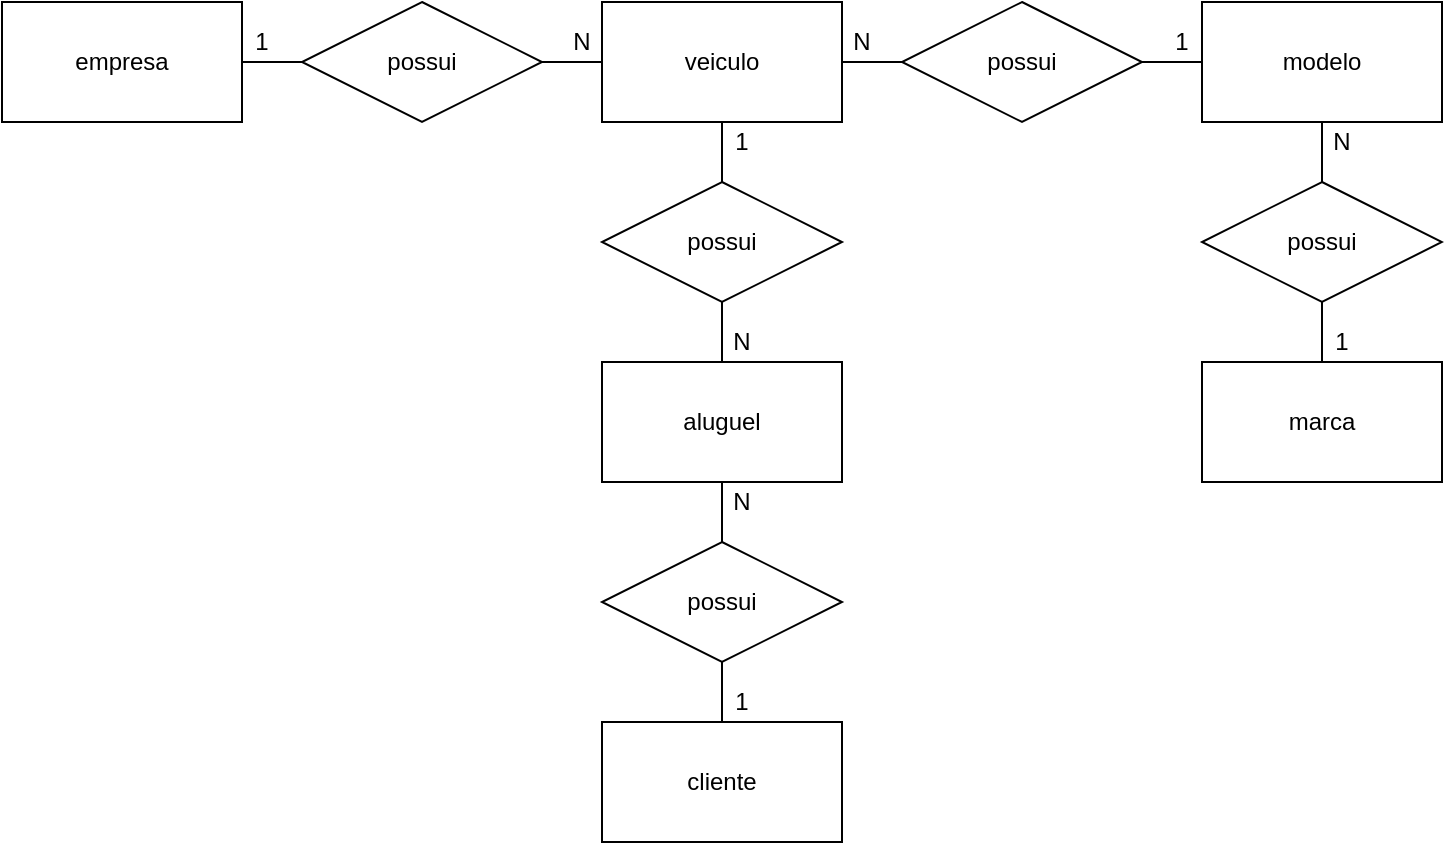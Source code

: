 <mxfile version="14.9.4" type="device" pages="2"><diagram id="XIr-AjCnXM_g9QEwTMUU" name="Conceitual"><mxGraphModel dx="782" dy="706" grid="1" gridSize="10" guides="1" tooltips="1" connect="1" arrows="1" fold="1" page="1" pageScale="1" pageWidth="827" pageHeight="1169" math="0" shadow="0"><root><mxCell id="0"/><mxCell id="1" parent="0"/><mxCell id="u5bcOy-cWbcS_auX2Cl8-13" style="edgeStyle=orthogonalEdgeStyle;rounded=0;orthogonalLoop=1;jettySize=auto;html=1;exitX=1;exitY=0.5;exitDx=0;exitDy=0;entryX=0;entryY=0.5;entryDx=0;entryDy=0;endArrow=none;endFill=0;" parent="1" source="u5bcOy-cWbcS_auX2Cl8-1" target="u5bcOy-cWbcS_auX2Cl8-2" edge="1"><mxGeometry relative="1" as="geometry"/></mxCell><mxCell id="u5bcOy-cWbcS_auX2Cl8-1" value="empresa" style="rounded=0;whiteSpace=wrap;html=1;" parent="1" vertex="1"><mxGeometry width="120" height="60" as="geometry"/></mxCell><mxCell id="u5bcOy-cWbcS_auX2Cl8-14" style="edgeStyle=orthogonalEdgeStyle;rounded=0;orthogonalLoop=1;jettySize=auto;html=1;exitX=1;exitY=0.5;exitDx=0;exitDy=0;entryX=0;entryY=0.5;entryDx=0;entryDy=0;endArrow=none;endFill=0;" parent="1" source="u5bcOy-cWbcS_auX2Cl8-2" target="u5bcOy-cWbcS_auX2Cl8-3" edge="1"><mxGeometry relative="1" as="geometry"/></mxCell><mxCell id="u5bcOy-cWbcS_auX2Cl8-2" value="possui" style="shape=rhombus;perimeter=rhombusPerimeter;whiteSpace=wrap;html=1;align=center;" parent="1" vertex="1"><mxGeometry x="150" width="120" height="60" as="geometry"/></mxCell><mxCell id="u5bcOy-cWbcS_auX2Cl8-15" style="edgeStyle=orthogonalEdgeStyle;rounded=0;orthogonalLoop=1;jettySize=auto;html=1;exitX=1;exitY=0.5;exitDx=0;exitDy=0;entryX=0;entryY=0.5;entryDx=0;entryDy=0;endArrow=none;endFill=0;" parent="1" source="u5bcOy-cWbcS_auX2Cl8-3" target="u5bcOy-cWbcS_auX2Cl8-4" edge="1"><mxGeometry relative="1" as="geometry"/></mxCell><mxCell id="u5bcOy-cWbcS_auX2Cl8-16" style="edgeStyle=orthogonalEdgeStyle;rounded=0;orthogonalLoop=1;jettySize=auto;html=1;exitX=0.5;exitY=1;exitDx=0;exitDy=0;entryX=0.5;entryY=0;entryDx=0;entryDy=0;endArrow=none;endFill=0;" parent="1" source="u5bcOy-cWbcS_auX2Cl8-3" target="u5bcOy-cWbcS_auX2Cl8-8" edge="1"><mxGeometry relative="1" as="geometry"/></mxCell><mxCell id="u5bcOy-cWbcS_auX2Cl8-3" value="veiculo" style="rounded=0;whiteSpace=wrap;html=1;" parent="1" vertex="1"><mxGeometry x="300" width="120" height="60" as="geometry"/></mxCell><mxCell id="u5bcOy-cWbcS_auX2Cl8-20" style="edgeStyle=orthogonalEdgeStyle;rounded=0;orthogonalLoop=1;jettySize=auto;html=1;exitX=1;exitY=0.5;exitDx=0;exitDy=0;entryX=0;entryY=0.5;entryDx=0;entryDy=0;endArrow=none;endFill=0;" parent="1" source="u5bcOy-cWbcS_auX2Cl8-4" target="u5bcOy-cWbcS_auX2Cl8-5" edge="1"><mxGeometry relative="1" as="geometry"/></mxCell><mxCell id="u5bcOy-cWbcS_auX2Cl8-4" value="possui" style="shape=rhombus;perimeter=rhombusPerimeter;whiteSpace=wrap;html=1;align=center;" parent="1" vertex="1"><mxGeometry x="450" width="120" height="60" as="geometry"/></mxCell><mxCell id="u5bcOy-cWbcS_auX2Cl8-21" style="edgeStyle=orthogonalEdgeStyle;rounded=0;orthogonalLoop=1;jettySize=auto;html=1;exitX=0.5;exitY=1;exitDx=0;exitDy=0;entryX=0.5;entryY=0;entryDx=0;entryDy=0;endArrow=none;endFill=0;" parent="1" source="u5bcOy-cWbcS_auX2Cl8-5" target="u5bcOy-cWbcS_auX2Cl8-6" edge="1"><mxGeometry relative="1" as="geometry"/></mxCell><mxCell id="u5bcOy-cWbcS_auX2Cl8-5" value="modelo" style="rounded=0;whiteSpace=wrap;html=1;" parent="1" vertex="1"><mxGeometry x="600" width="120" height="60" as="geometry"/></mxCell><mxCell id="u5bcOy-cWbcS_auX2Cl8-22" style="edgeStyle=orthogonalEdgeStyle;rounded=0;orthogonalLoop=1;jettySize=auto;html=1;exitX=0.5;exitY=1;exitDx=0;exitDy=0;entryX=0.5;entryY=0;entryDx=0;entryDy=0;endArrow=none;endFill=0;" parent="1" source="u5bcOy-cWbcS_auX2Cl8-6" target="u5bcOy-cWbcS_auX2Cl8-7" edge="1"><mxGeometry relative="1" as="geometry"/></mxCell><mxCell id="u5bcOy-cWbcS_auX2Cl8-6" value="possui" style="shape=rhombus;perimeter=rhombusPerimeter;whiteSpace=wrap;html=1;align=center;" parent="1" vertex="1"><mxGeometry x="600" y="90" width="120" height="60" as="geometry"/></mxCell><mxCell id="u5bcOy-cWbcS_auX2Cl8-7" value="marca" style="rounded=0;whiteSpace=wrap;html=1;" parent="1" vertex="1"><mxGeometry x="600" y="180" width="120" height="60" as="geometry"/></mxCell><mxCell id="u5bcOy-cWbcS_auX2Cl8-17" style="edgeStyle=orthogonalEdgeStyle;rounded=0;orthogonalLoop=1;jettySize=auto;html=1;exitX=0.5;exitY=1;exitDx=0;exitDy=0;entryX=0.5;entryY=0;entryDx=0;entryDy=0;endArrow=none;endFill=0;" parent="1" source="u5bcOy-cWbcS_auX2Cl8-8" target="u5bcOy-cWbcS_auX2Cl8-9" edge="1"><mxGeometry relative="1" as="geometry"/></mxCell><mxCell id="u5bcOy-cWbcS_auX2Cl8-8" value="possui" style="shape=rhombus;perimeter=rhombusPerimeter;whiteSpace=wrap;html=1;align=center;" parent="1" vertex="1"><mxGeometry x="300" y="90" width="120" height="60" as="geometry"/></mxCell><mxCell id="u5bcOy-cWbcS_auX2Cl8-18" style="edgeStyle=orthogonalEdgeStyle;rounded=0;orthogonalLoop=1;jettySize=auto;html=1;exitX=0.5;exitY=1;exitDx=0;exitDy=0;entryX=0.5;entryY=0;entryDx=0;entryDy=0;endArrow=none;endFill=0;" parent="1" source="u5bcOy-cWbcS_auX2Cl8-9" target="u5bcOy-cWbcS_auX2Cl8-11" edge="1"><mxGeometry relative="1" as="geometry"/></mxCell><mxCell id="u5bcOy-cWbcS_auX2Cl8-9" value="aluguel" style="rounded=0;whiteSpace=wrap;html=1;" parent="1" vertex="1"><mxGeometry x="300" y="180" width="120" height="60" as="geometry"/></mxCell><mxCell id="u5bcOy-cWbcS_auX2Cl8-10" value="cliente" style="rounded=0;whiteSpace=wrap;html=1;" parent="1" vertex="1"><mxGeometry x="300" y="360" width="120" height="60" as="geometry"/></mxCell><mxCell id="u5bcOy-cWbcS_auX2Cl8-19" style="edgeStyle=orthogonalEdgeStyle;rounded=0;orthogonalLoop=1;jettySize=auto;html=1;exitX=0.5;exitY=1;exitDx=0;exitDy=0;entryX=0.5;entryY=0;entryDx=0;entryDy=0;endArrow=none;endFill=0;" parent="1" source="u5bcOy-cWbcS_auX2Cl8-11" target="u5bcOy-cWbcS_auX2Cl8-10" edge="1"><mxGeometry relative="1" as="geometry"/></mxCell><mxCell id="u5bcOy-cWbcS_auX2Cl8-11" value="possui" style="shape=rhombus;perimeter=rhombusPerimeter;whiteSpace=wrap;html=1;align=center;" parent="1" vertex="1"><mxGeometry x="300" y="270" width="120" height="60" as="geometry"/></mxCell><mxCell id="u5bcOy-cWbcS_auX2Cl8-23" value="1" style="text;html=1;strokeColor=none;fillColor=none;align=center;verticalAlign=middle;whiteSpace=wrap;rounded=0;" parent="1" vertex="1"><mxGeometry x="120" y="10" width="20" height="20" as="geometry"/></mxCell><mxCell id="u5bcOy-cWbcS_auX2Cl8-24" value="N" style="text;html=1;strokeColor=none;fillColor=none;align=center;verticalAlign=middle;whiteSpace=wrap;rounded=0;" parent="1" vertex="1"><mxGeometry x="280" y="10" width="20" height="20" as="geometry"/></mxCell><mxCell id="u5bcOy-cWbcS_auX2Cl8-25" value="N" style="text;html=1;strokeColor=none;fillColor=none;align=center;verticalAlign=middle;whiteSpace=wrap;rounded=0;" parent="1" vertex="1"><mxGeometry x="360" y="160" width="20" height="20" as="geometry"/></mxCell><mxCell id="u5bcOy-cWbcS_auX2Cl8-26" value="1" style="text;html=1;strokeColor=none;fillColor=none;align=center;verticalAlign=middle;whiteSpace=wrap;rounded=0;" parent="1" vertex="1"><mxGeometry x="360" y="60" width="20" height="20" as="geometry"/></mxCell><mxCell id="u5bcOy-cWbcS_auX2Cl8-27" value="1" style="text;html=1;strokeColor=none;fillColor=none;align=center;verticalAlign=middle;whiteSpace=wrap;rounded=0;" parent="1" vertex="1"><mxGeometry x="360" y="340" width="20" height="20" as="geometry"/></mxCell><mxCell id="u5bcOy-cWbcS_auX2Cl8-28" value="N" style="text;html=1;strokeColor=none;fillColor=none;align=center;verticalAlign=middle;whiteSpace=wrap;rounded=0;" parent="1" vertex="1"><mxGeometry x="360" y="240" width="20" height="20" as="geometry"/></mxCell><mxCell id="u5bcOy-cWbcS_auX2Cl8-29" value="N" style="text;html=1;strokeColor=none;fillColor=none;align=center;verticalAlign=middle;whiteSpace=wrap;rounded=0;" parent="1" vertex="1"><mxGeometry x="420" y="10" width="20" height="20" as="geometry"/></mxCell><mxCell id="u5bcOy-cWbcS_auX2Cl8-30" value="1" style="text;html=1;strokeColor=none;fillColor=none;align=center;verticalAlign=middle;whiteSpace=wrap;rounded=0;" parent="1" vertex="1"><mxGeometry x="580" y="10" width="20" height="20" as="geometry"/></mxCell><mxCell id="u5bcOy-cWbcS_auX2Cl8-31" value="N" style="text;html=1;strokeColor=none;fillColor=none;align=center;verticalAlign=middle;whiteSpace=wrap;rounded=0;" parent="1" vertex="1"><mxGeometry x="660" y="60" width="20" height="20" as="geometry"/></mxCell><mxCell id="u5bcOy-cWbcS_auX2Cl8-32" value="1" style="text;html=1;strokeColor=none;fillColor=none;align=center;verticalAlign=middle;whiteSpace=wrap;rounded=0;" parent="1" vertex="1"><mxGeometry x="660" y="160" width="20" height="20" as="geometry"/></mxCell></root></mxGraphModel></diagram><diagram id="LT9MrqTHgI9cOAx9aaxS" name="Lógico"><mxGraphModel dx="782" dy="706" grid="1" gridSize="10" guides="1" tooltips="1" connect="1" arrows="1" fold="1" page="1" pageScale="1" pageWidth="827" pageHeight="1169" math="0" shadow="0"><root><mxCell id="bKpHMXFWvteqmWdoINp4-0"/><mxCell id="bKpHMXFWvteqmWdoINp4-1" parent="bKpHMXFWvteqmWdoINp4-0"/><mxCell id="msmqTx3dfhU3VGBSd8C9-0" value="empresa" style="shape=table;startSize=30;container=1;collapsible=1;childLayout=tableLayout;fixedRows=1;rowLines=0;fontStyle=1;align=center;resizeLast=1;" parent="bKpHMXFWvteqmWdoINp4-1" vertex="1"><mxGeometry x="10" y="140" width="180" height="100" as="geometry"/></mxCell><mxCell id="msmqTx3dfhU3VGBSd8C9-1" value="" style="shape=partialRectangle;collapsible=0;dropTarget=0;pointerEvents=0;fillColor=none;top=0;left=0;bottom=1;right=0;points=[[0,0.5],[1,0.5]];portConstraint=eastwest;" parent="msmqTx3dfhU3VGBSd8C9-0" vertex="1"><mxGeometry y="30" width="180" height="30" as="geometry"/></mxCell><mxCell id="msmqTx3dfhU3VGBSd8C9-2" value="PK" style="shape=partialRectangle;connectable=0;fillColor=none;top=0;left=0;bottom=0;right=0;fontStyle=1;overflow=hidden;" parent="msmqTx3dfhU3VGBSd8C9-1" vertex="1"><mxGeometry width="30" height="30" as="geometry"/></mxCell><mxCell id="msmqTx3dfhU3VGBSd8C9-3" value="idEmpresa" style="shape=partialRectangle;connectable=0;fillColor=none;top=0;left=0;bottom=0;right=0;align=left;spacingLeft=6;fontStyle=1;overflow=hidden;" parent="msmqTx3dfhU3VGBSd8C9-1" vertex="1"><mxGeometry x="30" width="150" height="30" as="geometry"/></mxCell><mxCell id="msmqTx3dfhU3VGBSd8C9-4" value="" style="shape=partialRectangle;collapsible=0;dropTarget=0;pointerEvents=0;fillColor=none;top=0;left=0;bottom=0;right=0;points=[[0,0.5],[1,0.5]];portConstraint=eastwest;" parent="msmqTx3dfhU3VGBSd8C9-0" vertex="1"><mxGeometry y="60" width="180" height="30" as="geometry"/></mxCell><mxCell id="msmqTx3dfhU3VGBSd8C9-5" value="" style="shape=partialRectangle;connectable=0;fillColor=none;top=0;left=0;bottom=0;right=0;editable=1;overflow=hidden;" parent="msmqTx3dfhU3VGBSd8C9-4" vertex="1"><mxGeometry width="30" height="30" as="geometry"/></mxCell><mxCell id="msmqTx3dfhU3VGBSd8C9-6" value="nomeEmpresa" style="shape=partialRectangle;connectable=0;fillColor=none;top=0;left=0;bottom=0;right=0;align=left;spacingLeft=6;overflow=hidden;" parent="msmqTx3dfhU3VGBSd8C9-4" vertex="1"><mxGeometry x="30" width="150" height="30" as="geometry"/></mxCell><mxCell id="rrAb0ILlul_viNeF9MCB-10" value="veiculo" style="shape=table;startSize=30;container=1;collapsible=1;childLayout=tableLayout;fixedRows=1;rowLines=0;fontStyle=1;align=center;resizeLast=1;" parent="bKpHMXFWvteqmWdoINp4-1" vertex="1"><mxGeometry x="260" y="110" width="180" height="190" as="geometry"/></mxCell><mxCell id="rrAb0ILlul_viNeF9MCB-11" value="" style="shape=partialRectangle;collapsible=0;dropTarget=0;pointerEvents=0;fillColor=none;top=0;left=0;bottom=0;right=0;points=[[0,0.5],[1,0.5]];portConstraint=eastwest;" parent="rrAb0ILlul_viNeF9MCB-10" vertex="1"><mxGeometry y="30" width="180" height="30" as="geometry"/></mxCell><mxCell id="rrAb0ILlul_viNeF9MCB-12" value="PK" style="shape=partialRectangle;connectable=0;fillColor=none;top=0;left=0;bottom=0;right=0;fontStyle=1;overflow=hidden;" parent="rrAb0ILlul_viNeF9MCB-11" vertex="1"><mxGeometry width="60" height="30" as="geometry"/></mxCell><mxCell id="rrAb0ILlul_viNeF9MCB-13" value="idVeiculo" style="shape=partialRectangle;connectable=0;fillColor=none;top=0;left=0;bottom=0;right=0;align=left;spacingLeft=6;fontStyle=1;overflow=hidden;" parent="rrAb0ILlul_viNeF9MCB-11" vertex="1"><mxGeometry x="60" width="120" height="30" as="geometry"/></mxCell><mxCell id="CD3OjgCgfj_Y3sjyIqkA-7" value="" style="shape=partialRectangle;collapsible=0;dropTarget=0;pointerEvents=0;fillColor=none;top=0;left=0;bottom=0;right=0;points=[[0,0.5],[1,0.5]];portConstraint=eastwest;" vertex="1" parent="rrAb0ILlul_viNeF9MCB-10"><mxGeometry y="60" width="180" height="30" as="geometry"/></mxCell><mxCell id="CD3OjgCgfj_Y3sjyIqkA-8" value="FK1" style="shape=partialRectangle;connectable=0;fillColor=none;top=0;left=0;bottom=0;right=0;fontStyle=1;overflow=hidden;" vertex="1" parent="CD3OjgCgfj_Y3sjyIqkA-7"><mxGeometry width="60" height="30" as="geometry"/></mxCell><mxCell id="CD3OjgCgfj_Y3sjyIqkA-9" value="idModelo" style="shape=partialRectangle;connectable=0;fillColor=none;top=0;left=0;bottom=0;right=0;align=left;spacingLeft=6;fontStyle=0;overflow=hidden;" vertex="1" parent="CD3OjgCgfj_Y3sjyIqkA-7"><mxGeometry x="60" width="120" height="30" as="geometry"/></mxCell><mxCell id="rrAb0ILlul_viNeF9MCB-14" value="" style="shape=partialRectangle;collapsible=0;dropTarget=0;pointerEvents=0;fillColor=none;top=0;left=0;bottom=1;right=0;points=[[0,0.5],[1,0.5]];portConstraint=eastwest;" parent="rrAb0ILlul_viNeF9MCB-10" vertex="1"><mxGeometry y="90" width="180" height="30" as="geometry"/></mxCell><mxCell id="rrAb0ILlul_viNeF9MCB-15" value="FK2" style="shape=partialRectangle;connectable=0;fillColor=none;top=0;left=0;bottom=0;right=0;fontStyle=1;overflow=hidden;" parent="rrAb0ILlul_viNeF9MCB-14" vertex="1"><mxGeometry width="60" height="30" as="geometry"/></mxCell><mxCell id="rrAb0ILlul_viNeF9MCB-16" value="idEmpresa" style="shape=partialRectangle;connectable=0;fillColor=none;top=0;left=0;bottom=0;right=0;align=left;spacingLeft=6;fontStyle=1;overflow=hidden;" parent="rrAb0ILlul_viNeF9MCB-14" vertex="1"><mxGeometry x="60" width="120" height="30" as="geometry"/></mxCell><mxCell id="rrAb0ILlul_viNeF9MCB-17" value="" style="shape=partialRectangle;collapsible=0;dropTarget=0;pointerEvents=0;fillColor=none;top=0;left=0;bottom=0;right=0;points=[[0,0.5],[1,0.5]];portConstraint=eastwest;" parent="rrAb0ILlul_viNeF9MCB-10" vertex="1"><mxGeometry y="120" width="180" height="30" as="geometry"/></mxCell><mxCell id="rrAb0ILlul_viNeF9MCB-18" value="" style="shape=partialRectangle;connectable=0;fillColor=none;top=0;left=0;bottom=0;right=0;editable=1;overflow=hidden;" parent="rrAb0ILlul_viNeF9MCB-17" vertex="1"><mxGeometry width="60" height="30" as="geometry"/></mxCell><mxCell id="rrAb0ILlul_viNeF9MCB-19" value="tipoVeiculo" style="shape=partialRectangle;connectable=0;fillColor=none;top=0;left=0;bottom=0;right=0;align=left;spacingLeft=6;overflow=hidden;" parent="rrAb0ILlul_viNeF9MCB-17" vertex="1"><mxGeometry x="60" width="120" height="30" as="geometry"/></mxCell><mxCell id="QhnOr-5L77ciiUzRvSUf-2" value="" style="shape=partialRectangle;collapsible=0;dropTarget=0;pointerEvents=0;fillColor=none;top=0;left=0;bottom=0;right=0;points=[[0,0.5],[1,0.5]];portConstraint=eastwest;" parent="rrAb0ILlul_viNeF9MCB-10" vertex="1"><mxGeometry y="150" width="180" height="30" as="geometry"/></mxCell><mxCell id="QhnOr-5L77ciiUzRvSUf-3" value="" style="shape=partialRectangle;connectable=0;fillColor=none;top=0;left=0;bottom=0;right=0;editable=1;overflow=hidden;" parent="QhnOr-5L77ciiUzRvSUf-2" vertex="1"><mxGeometry width="60" height="30" as="geometry"/></mxCell><mxCell id="QhnOr-5L77ciiUzRvSUf-4" value="placaVeiculo" style="shape=partialRectangle;connectable=0;fillColor=none;top=0;left=0;bottom=0;right=0;align=left;spacingLeft=6;overflow=hidden;" parent="QhnOr-5L77ciiUzRvSUf-2" vertex="1"><mxGeometry x="60" width="120" height="30" as="geometry"/></mxCell><mxCell id="z7R-Ds6DoxWEw8Ki9OXR-0" value="" style="edgeStyle=entityRelationEdgeStyle;fontSize=12;html=1;endArrow=ERoneToMany;exitX=1;exitY=0.5;exitDx=0;exitDy=0;entryX=0;entryY=0.5;entryDx=0;entryDy=0;" parent="bKpHMXFWvteqmWdoINp4-1" source="msmqTx3dfhU3VGBSd8C9-1" target="rrAb0ILlul_viNeF9MCB-14" edge="1"><mxGeometry width="100" height="100" relative="1" as="geometry"><mxPoint x="220" y="390" as="sourcePoint"/><mxPoint x="320" y="290" as="targetPoint"/></mxGeometry></mxCell><mxCell id="qZ95yng0YI3OEW9XwjF8-0" value="aluguel" style="shape=table;startSize=30;container=1;collapsible=1;childLayout=tableLayout;fixedRows=1;rowLines=0;fontStyle=1;align=center;resizeLast=1;" parent="bKpHMXFWvteqmWdoINp4-1" vertex="1"><mxGeometry x="520" y="30" width="180" height="190" as="geometry"/></mxCell><mxCell id="qZ95yng0YI3OEW9XwjF8-1" value="" style="shape=partialRectangle;collapsible=0;dropTarget=0;pointerEvents=0;fillColor=none;top=0;left=0;bottom=0;right=0;points=[[0,0.5],[1,0.5]];portConstraint=eastwest;" parent="qZ95yng0YI3OEW9XwjF8-0" vertex="1"><mxGeometry y="30" width="180" height="30" as="geometry"/></mxCell><mxCell id="qZ95yng0YI3OEW9XwjF8-2" value="PK" style="shape=partialRectangle;connectable=0;fillColor=none;top=0;left=0;bottom=0;right=0;fontStyle=1;overflow=hidden;" parent="qZ95yng0YI3OEW9XwjF8-1" vertex="1"><mxGeometry width="60" height="30" as="geometry"/></mxCell><mxCell id="qZ95yng0YI3OEW9XwjF8-3" value="idAluguel" style="shape=partialRectangle;connectable=0;fillColor=none;top=0;left=0;bottom=0;right=0;align=left;spacingLeft=6;fontStyle=1;overflow=hidden;" parent="qZ95yng0YI3OEW9XwjF8-1" vertex="1"><mxGeometry x="60" width="120" height="30" as="geometry"/></mxCell><mxCell id="aCx3TBIep22nN3oocbcV-2" value="" style="shape=partialRectangle;collapsible=0;dropTarget=0;pointerEvents=0;fillColor=none;top=0;left=0;bottom=0;right=0;points=[[0,0.5],[1,0.5]];portConstraint=eastwest;fontStyle=1" parent="qZ95yng0YI3OEW9XwjF8-0" vertex="1"><mxGeometry y="60" width="180" height="30" as="geometry"/></mxCell><mxCell id="aCx3TBIep22nN3oocbcV-3" value="FK1" style="shape=partialRectangle;connectable=0;fillColor=none;top=0;left=0;bottom=0;right=0;fontStyle=1;overflow=hidden;" parent="aCx3TBIep22nN3oocbcV-2" vertex="1"><mxGeometry width="60" height="30" as="geometry"/></mxCell><mxCell id="aCx3TBIep22nN3oocbcV-4" value="idCliente" style="shape=partialRectangle;connectable=0;fillColor=none;top=0;left=0;bottom=0;right=0;align=left;spacingLeft=6;fontStyle=1;overflow=hidden;" parent="aCx3TBIep22nN3oocbcV-2" vertex="1"><mxGeometry x="60" width="120" height="30" as="geometry"/></mxCell><mxCell id="qZ95yng0YI3OEW9XwjF8-4" value="" style="shape=partialRectangle;collapsible=0;dropTarget=0;pointerEvents=0;fillColor=none;top=0;left=0;bottom=1;right=0;points=[[0,0.5],[1,0.5]];portConstraint=eastwest;" parent="qZ95yng0YI3OEW9XwjF8-0" vertex="1"><mxGeometry y="90" width="180" height="30" as="geometry"/></mxCell><mxCell id="qZ95yng0YI3OEW9XwjF8-5" value="FK2" style="shape=partialRectangle;connectable=0;fillColor=none;top=0;left=0;bottom=0;right=0;fontStyle=1;overflow=hidden;" parent="qZ95yng0YI3OEW9XwjF8-4" vertex="1"><mxGeometry width="60" height="30" as="geometry"/></mxCell><mxCell id="qZ95yng0YI3OEW9XwjF8-6" value="idVeiculo" style="shape=partialRectangle;connectable=0;fillColor=none;top=0;left=0;bottom=0;right=0;align=left;spacingLeft=6;fontStyle=1;overflow=hidden;" parent="qZ95yng0YI3OEW9XwjF8-4" vertex="1"><mxGeometry x="60" width="120" height="30" as="geometry"/></mxCell><mxCell id="qZ95yng0YI3OEW9XwjF8-7" value="" style="shape=partialRectangle;collapsible=0;dropTarget=0;pointerEvents=0;fillColor=none;top=0;left=0;bottom=0;right=0;points=[[0,0.5],[1,0.5]];portConstraint=eastwest;" parent="qZ95yng0YI3OEW9XwjF8-0" vertex="1"><mxGeometry y="120" width="180" height="30" as="geometry"/></mxCell><mxCell id="qZ95yng0YI3OEW9XwjF8-8" value="" style="shape=partialRectangle;connectable=0;fillColor=none;top=0;left=0;bottom=0;right=0;editable=1;overflow=hidden;" parent="qZ95yng0YI3OEW9XwjF8-7" vertex="1"><mxGeometry width="60" height="30" as="geometry"/></mxCell><mxCell id="qZ95yng0YI3OEW9XwjF8-9" value="dataValidade" style="shape=partialRectangle;connectable=0;fillColor=none;top=0;left=0;bottom=0;right=0;align=left;spacingLeft=6;overflow=hidden;" parent="qZ95yng0YI3OEW9XwjF8-7" vertex="1"><mxGeometry x="60" width="120" height="30" as="geometry"/></mxCell><mxCell id="qZ95yng0YI3OEW9XwjF8-10" value="" style="shape=partialRectangle;collapsible=0;dropTarget=0;pointerEvents=0;fillColor=none;top=0;left=0;bottom=0;right=0;points=[[0,0.5],[1,0.5]];portConstraint=eastwest;" parent="qZ95yng0YI3OEW9XwjF8-0" vertex="1"><mxGeometry y="150" width="180" height="30" as="geometry"/></mxCell><mxCell id="qZ95yng0YI3OEW9XwjF8-11" value="" style="shape=partialRectangle;connectable=0;fillColor=none;top=0;left=0;bottom=0;right=0;editable=1;overflow=hidden;" parent="qZ95yng0YI3OEW9XwjF8-10" vertex="1"><mxGeometry width="60" height="30" as="geometry"/></mxCell><mxCell id="qZ95yng0YI3OEW9XwjF8-12" value="ValorAluguel" style="shape=partialRectangle;connectable=0;fillColor=none;top=0;left=0;bottom=0;right=0;align=left;spacingLeft=6;overflow=hidden;" parent="qZ95yng0YI3OEW9XwjF8-10" vertex="1"><mxGeometry x="60" width="120" height="30" as="geometry"/></mxCell><mxCell id="7caDFA7zxevw0SX3xVXe-0" value="cliente" style="shape=table;startSize=30;container=1;collapsible=1;childLayout=tableLayout;fixedRows=1;rowLines=0;fontStyle=1;align=center;resizeLast=1;" parent="bKpHMXFWvteqmWdoINp4-1" vertex="1"><mxGeometry x="750" y="30" width="180" height="130" as="geometry"/></mxCell><mxCell id="7caDFA7zxevw0SX3xVXe-4" value="" style="shape=partialRectangle;collapsible=0;dropTarget=0;pointerEvents=0;fillColor=none;top=0;left=0;bottom=1;right=0;points=[[0,0.5],[1,0.5]];portConstraint=eastwest;" parent="7caDFA7zxevw0SX3xVXe-0" vertex="1"><mxGeometry y="30" width="180" height="30" as="geometry"/></mxCell><mxCell id="7caDFA7zxevw0SX3xVXe-5" value="PK" style="shape=partialRectangle;connectable=0;fillColor=none;top=0;left=0;bottom=0;right=0;fontStyle=1;overflow=hidden;" parent="7caDFA7zxevw0SX3xVXe-4" vertex="1"><mxGeometry width="60" height="30" as="geometry"/></mxCell><mxCell id="7caDFA7zxevw0SX3xVXe-6" value="idCliente" style="shape=partialRectangle;connectable=0;fillColor=none;top=0;left=0;bottom=0;right=0;align=left;spacingLeft=6;fontStyle=1;overflow=hidden;" parent="7caDFA7zxevw0SX3xVXe-4" vertex="1"><mxGeometry x="60" width="120" height="30" as="geometry"/></mxCell><mxCell id="7caDFA7zxevw0SX3xVXe-7" value="" style="shape=partialRectangle;collapsible=0;dropTarget=0;pointerEvents=0;fillColor=none;top=0;left=0;bottom=0;right=0;points=[[0,0.5],[1,0.5]];portConstraint=eastwest;" parent="7caDFA7zxevw0SX3xVXe-0" vertex="1"><mxGeometry y="60" width="180" height="30" as="geometry"/></mxCell><mxCell id="7caDFA7zxevw0SX3xVXe-8" value="" style="shape=partialRectangle;connectable=0;fillColor=none;top=0;left=0;bottom=0;right=0;editable=1;overflow=hidden;" parent="7caDFA7zxevw0SX3xVXe-7" vertex="1"><mxGeometry width="60" height="30" as="geometry"/></mxCell><mxCell id="7caDFA7zxevw0SX3xVXe-9" value="nomeCliente" style="shape=partialRectangle;connectable=0;fillColor=none;top=0;left=0;bottom=0;right=0;align=left;spacingLeft=6;overflow=hidden;" parent="7caDFA7zxevw0SX3xVXe-7" vertex="1"><mxGeometry x="60" width="120" height="30" as="geometry"/></mxCell><mxCell id="7caDFA7zxevw0SX3xVXe-10" value="" style="shape=partialRectangle;collapsible=0;dropTarget=0;pointerEvents=0;fillColor=none;top=0;left=0;bottom=0;right=0;points=[[0,0.5],[1,0.5]];portConstraint=eastwest;" parent="7caDFA7zxevw0SX3xVXe-0" vertex="1"><mxGeometry y="90" width="180" height="30" as="geometry"/></mxCell><mxCell id="7caDFA7zxevw0SX3xVXe-11" value="" style="shape=partialRectangle;connectable=0;fillColor=none;top=0;left=0;bottom=0;right=0;editable=1;overflow=hidden;" parent="7caDFA7zxevw0SX3xVXe-10" vertex="1"><mxGeometry width="60" height="30" as="geometry"/></mxCell><mxCell id="7caDFA7zxevw0SX3xVXe-12" value="cpfCliente" style="shape=partialRectangle;connectable=0;fillColor=none;top=0;left=0;bottom=0;right=0;align=left;spacingLeft=6;overflow=hidden;" parent="7caDFA7zxevw0SX3xVXe-10" vertex="1"><mxGeometry x="60" width="120" height="30" as="geometry"/></mxCell><mxCell id="RGzLc5GV5dWOTURMqlwo-0" value="modelo" style="shape=table;startSize=30;container=1;collapsible=1;childLayout=tableLayout;fixedRows=1;rowLines=0;fontStyle=1;align=center;resizeLast=1;" parent="bKpHMXFWvteqmWdoINp4-1" vertex="1"><mxGeometry x="510" y="260" width="180" height="130" as="geometry"><mxRectangle x="510" y="260" width="80" height="30" as="alternateBounds"/></mxGeometry></mxCell><mxCell id="RGzLc5GV5dWOTURMqlwo-1" value="" style="shape=partialRectangle;collapsible=0;dropTarget=0;pointerEvents=0;fillColor=none;top=0;left=0;bottom=0;right=0;points=[[0,0.5],[1,0.5]];portConstraint=eastwest;" parent="RGzLc5GV5dWOTURMqlwo-0" vertex="1"><mxGeometry y="30" width="180" height="30" as="geometry"/></mxCell><mxCell id="RGzLc5GV5dWOTURMqlwo-2" value="PK" style="shape=partialRectangle;connectable=0;fillColor=none;top=0;left=0;bottom=0;right=0;fontStyle=1;overflow=hidden;" parent="RGzLc5GV5dWOTURMqlwo-1" vertex="1"><mxGeometry width="60" height="30" as="geometry"/></mxCell><mxCell id="RGzLc5GV5dWOTURMqlwo-3" value="idModelo" style="shape=partialRectangle;connectable=0;fillColor=none;top=0;left=0;bottom=0;right=0;align=left;spacingLeft=6;fontStyle=1;overflow=hidden;" parent="RGzLc5GV5dWOTURMqlwo-1" vertex="1"><mxGeometry x="60" width="120" height="30" as="geometry"/></mxCell><mxCell id="RGzLc5GV5dWOTURMqlwo-4" value="" style="shape=partialRectangle;collapsible=0;dropTarget=0;pointerEvents=0;fillColor=none;top=0;left=0;bottom=1;right=0;points=[[0,0.5],[1,0.5]];portConstraint=eastwest;" parent="RGzLc5GV5dWOTURMqlwo-0" vertex="1"><mxGeometry y="60" width="180" height="30" as="geometry"/></mxCell><mxCell id="RGzLc5GV5dWOTURMqlwo-5" value="FK" style="shape=partialRectangle;connectable=0;fillColor=none;top=0;left=0;bottom=0;right=0;fontStyle=1;overflow=hidden;" parent="RGzLc5GV5dWOTURMqlwo-4" vertex="1"><mxGeometry width="60" height="30" as="geometry"/></mxCell><mxCell id="RGzLc5GV5dWOTURMqlwo-6" value="idMarca" style="shape=partialRectangle;connectable=0;fillColor=none;top=0;left=0;bottom=0;right=0;align=left;spacingLeft=6;fontStyle=1;overflow=hidden;" parent="RGzLc5GV5dWOTURMqlwo-4" vertex="1"><mxGeometry x="60" width="120" height="30" as="geometry"/></mxCell><mxCell id="RGzLc5GV5dWOTURMqlwo-7" value="" style="shape=partialRectangle;collapsible=0;dropTarget=0;pointerEvents=0;fillColor=none;top=0;left=0;bottom=0;right=0;points=[[0,0.5],[1,0.5]];portConstraint=eastwest;" parent="RGzLc5GV5dWOTURMqlwo-0" vertex="1"><mxGeometry y="90" width="180" height="30" as="geometry"/></mxCell><mxCell id="RGzLc5GV5dWOTURMqlwo-8" value="" style="shape=partialRectangle;connectable=0;fillColor=none;top=0;left=0;bottom=0;right=0;editable=1;overflow=hidden;" parent="RGzLc5GV5dWOTURMqlwo-7" vertex="1"><mxGeometry width="60" height="30" as="geometry"/></mxCell><mxCell id="RGzLc5GV5dWOTURMqlwo-9" value="nomeModelo" style="shape=partialRectangle;connectable=0;fillColor=none;top=0;left=0;bottom=0;right=0;align=left;spacingLeft=6;overflow=hidden;" parent="RGzLc5GV5dWOTURMqlwo-7" vertex="1"><mxGeometry x="60" width="120" height="30" as="geometry"/></mxCell><mxCell id="RGzLc5GV5dWOTURMqlwo-13" value="marca" style="shape=table;startSize=30;container=1;collapsible=1;childLayout=tableLayout;fixedRows=1;rowLines=0;fontStyle=1;align=center;resizeLast=1;" parent="bKpHMXFWvteqmWdoINp4-1" vertex="1"><mxGeometry x="760" y="260" width="180" height="100" as="geometry"/></mxCell><mxCell id="RGzLc5GV5dWOTURMqlwo-17" value="" style="shape=partialRectangle;collapsible=0;dropTarget=0;pointerEvents=0;fillColor=none;top=0;left=0;bottom=1;right=0;points=[[0,0.5],[1,0.5]];portConstraint=eastwest;" parent="RGzLc5GV5dWOTURMqlwo-13" vertex="1"><mxGeometry y="30" width="180" height="30" as="geometry"/></mxCell><mxCell id="RGzLc5GV5dWOTURMqlwo-18" value="PK" style="shape=partialRectangle;connectable=0;fillColor=none;top=0;left=0;bottom=0;right=0;fontStyle=1;overflow=hidden;" parent="RGzLc5GV5dWOTURMqlwo-17" vertex="1"><mxGeometry width="60" height="30" as="geometry"/></mxCell><mxCell id="RGzLc5GV5dWOTURMqlwo-19" value="idMarca" style="shape=partialRectangle;connectable=0;fillColor=none;top=0;left=0;bottom=0;right=0;align=left;spacingLeft=6;fontStyle=1;overflow=hidden;" parent="RGzLc5GV5dWOTURMqlwo-17" vertex="1"><mxGeometry x="60" width="120" height="30" as="geometry"/></mxCell><mxCell id="RGzLc5GV5dWOTURMqlwo-20" value="" style="shape=partialRectangle;collapsible=0;dropTarget=0;pointerEvents=0;fillColor=none;top=0;left=0;bottom=0;right=0;points=[[0,0.5],[1,0.5]];portConstraint=eastwest;" parent="RGzLc5GV5dWOTURMqlwo-13" vertex="1"><mxGeometry y="60" width="180" height="30" as="geometry"/></mxCell><mxCell id="RGzLc5GV5dWOTURMqlwo-21" value="" style="shape=partialRectangle;connectable=0;fillColor=none;top=0;left=0;bottom=0;right=0;editable=1;overflow=hidden;" parent="RGzLc5GV5dWOTURMqlwo-20" vertex="1"><mxGeometry width="60" height="30" as="geometry"/></mxCell><mxCell id="RGzLc5GV5dWOTURMqlwo-22" value="nomeMarca" style="shape=partialRectangle;connectable=0;fillColor=none;top=0;left=0;bottom=0;right=0;align=left;spacingLeft=6;overflow=hidden;" parent="RGzLc5GV5dWOTURMqlwo-20" vertex="1"><mxGeometry x="60" width="120" height="30" as="geometry"/></mxCell><mxCell id="_I0duHUKioks9YxUY7rK-0" value="" style="edgeStyle=entityRelationEdgeStyle;fontSize=12;html=1;endArrow=ERoneToMany;" parent="bKpHMXFWvteqmWdoINp4-1" source="rrAb0ILlul_viNeF9MCB-11" target="qZ95yng0YI3OEW9XwjF8-4" edge="1"><mxGeometry width="100" height="100" relative="1" as="geometry"><mxPoint x="430" y="180" as="sourcePoint"/><mxPoint x="500" y="180" as="targetPoint"/></mxGeometry></mxCell><mxCell id="_I0duHUKioks9YxUY7rK-1" value="" style="edgeStyle=entityRelationEdgeStyle;fontSize=12;html=1;endArrow=ERoneToMany;" parent="bKpHMXFWvteqmWdoINp4-1" source="RGzLc5GV5dWOTURMqlwo-1" target="CD3OjgCgfj_Y3sjyIqkA-7" edge="1"><mxGeometry width="100" height="100" relative="1" as="geometry"><mxPoint x="450" y="165" as="sourcePoint"/><mxPoint x="450" y="290" as="targetPoint"/></mxGeometry></mxCell><mxCell id="aCx3TBIep22nN3oocbcV-0" value="" style="edgeStyle=entityRelationEdgeStyle;fontSize=12;html=1;endArrow=ERoneToMany;" parent="bKpHMXFWvteqmWdoINp4-1" source="7caDFA7zxevw0SX3xVXe-4" target="aCx3TBIep22nN3oocbcV-2" edge="1"><mxGeometry width="100" height="100" relative="1" as="geometry"><mxPoint x="710" y="120" as="sourcePoint"/><mxPoint x="730" y="60" as="targetPoint"/></mxGeometry></mxCell><mxCell id="QGAKFMGcq5faEh1f5vgC-0" value="" style="edgeStyle=entityRelationEdgeStyle;fontSize=12;html=1;endArrow=ERoneToMany;" parent="bKpHMXFWvteqmWdoINp4-1" source="RGzLc5GV5dWOTURMqlwo-17" target="RGzLc5GV5dWOTURMqlwo-4" edge="1"><mxGeometry width="100" height="100" relative="1" as="geometry"><mxPoint x="700" y="250" as="sourcePoint"/><mxPoint x="690" y="335" as="targetPoint"/></mxGeometry></mxCell></root></mxGraphModel></diagram></mxfile>